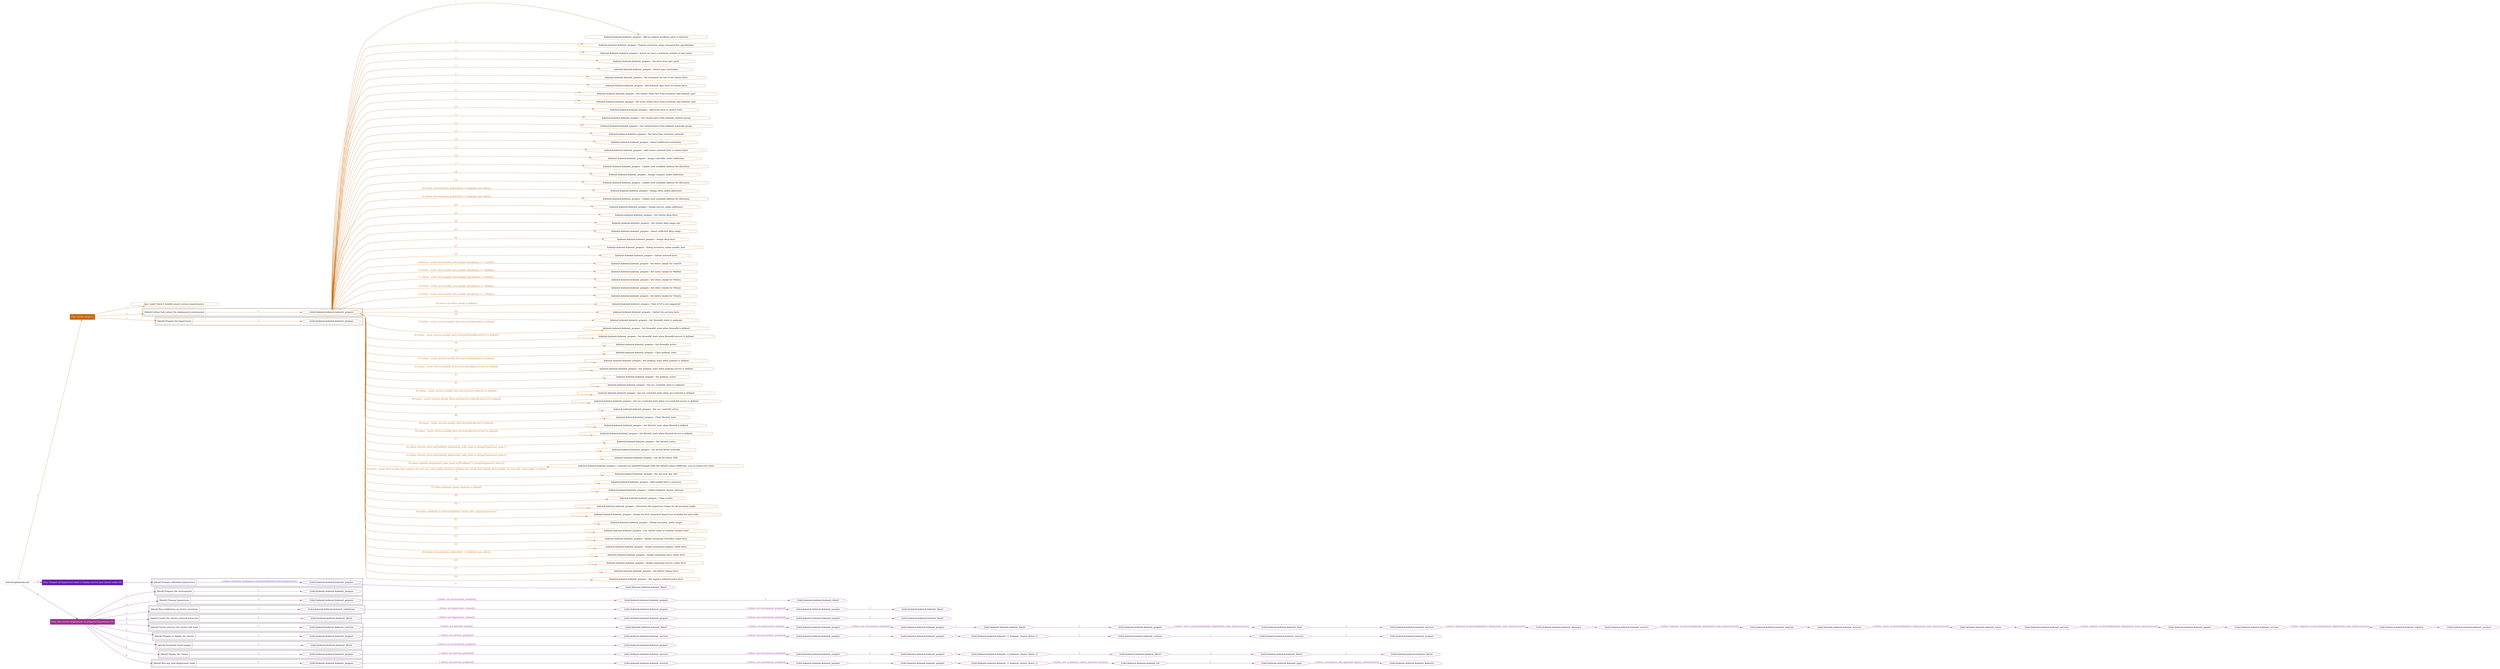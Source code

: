 digraph {
	graph [concentrate=true ordering=in rankdir=LR ratio=fill]
	edge [esep=5 sep=10]
	"kubeinit/playbook.yml" [id=root_node style=dotted]
	play_84a09c38 [label="Play: Initial setup (1)" color="#c86604" fontcolor="#ffffff" id=play_84a09c38 shape=box style=filled tooltip=localhost]
	"kubeinit/playbook.yml" -> play_84a09c38 [label="1 " color="#c86604" fontcolor="#c86604" id=edge_85164323 labeltooltip="1 " tooltip="1 "]
	subgraph "kubeinit.kubeinit.kubeinit_prepare" {
		role_dd745a86 [label="[role] kubeinit.kubeinit.kubeinit_prepare" color="#c86604" id=role_dd745a86 tooltip="kubeinit.kubeinit.kubeinit_prepare"]
		task_71458aab [label="kubeinit.kubeinit.kubeinit_prepare : Add an explicit localhost entry to hostvars" color="#c86604" id=task_71458aab shape=octagon tooltip="kubeinit.kubeinit.kubeinit_prepare : Add an explicit localhost entry to hostvars"]
		role_dd745a86 -> task_71458aab [label="1 " color="#c86604" fontcolor="#c86604" id=edge_ae052829 labeltooltip="1 " tooltip="1 "]
		task_06311aa0 [label="kubeinit.kubeinit.kubeinit_prepare : Prepare inventory using command-line specification" color="#c86604" id=task_06311aa0 shape=octagon tooltip="kubeinit.kubeinit.kubeinit_prepare : Prepare inventory using command-line specification"]
		role_dd745a86 -> task_06311aa0 [label="2 " color="#c86604" fontcolor="#c86604" id=edge_94132570 labeltooltip="2 " tooltip="2 "]
		task_5a3d9970 [label="kubeinit.kubeinit.kubeinit_prepare : Assert we have a minimum number of spec parts" color="#c86604" id=task_5a3d9970 shape=octagon tooltip="kubeinit.kubeinit.kubeinit_prepare : Assert we have a minimum number of spec parts"]
		role_dd745a86 -> task_5a3d9970 [label="3 " color="#c86604" fontcolor="#c86604" id=edge_52b6fc9a labeltooltip="3 " tooltip="3 "]
		task_e02f9c74 [label="kubeinit.kubeinit.kubeinit_prepare : Set facts from spec parts" color="#c86604" id=task_e02f9c74 shape=octagon tooltip="kubeinit.kubeinit.kubeinit_prepare : Set facts from spec parts"]
		role_dd745a86 -> task_e02f9c74 [label="4 " color="#c86604" fontcolor="#c86604" id=edge_c8ba42f7 labeltooltip="4 " tooltip="4 "]
		task_c49ecebc [label="kubeinit.kubeinit.kubeinit_prepare : Assert spec constraints" color="#c86604" id=task_c49ecebc shape=octagon tooltip="kubeinit.kubeinit.kubeinit_prepare : Assert spec constraints"]
		role_dd745a86 -> task_c49ecebc [label="5 " color="#c86604" fontcolor="#c86604" id=edge_1e43b46c labeltooltip="5 " tooltip="5 "]
		task_cc98e1e6 [label="kubeinit.kubeinit.kubeinit_prepare : Set hostname we use to set cluster facts" color="#c86604" id=task_cc98e1e6 shape=octagon tooltip="kubeinit.kubeinit.kubeinit_prepare : Set hostname we use to set cluster facts"]
		role_dd745a86 -> task_cc98e1e6 [label="6 " color="#c86604" fontcolor="#c86604" id=edge_b99f1ba2 labeltooltip="6 " tooltip="6 "]
		task_3d9ea3c4 [label="kubeinit.kubeinit.kubeinit_prepare : Add kubeinit_spec facts to cluster facts" color="#c86604" id=task_3d9ea3c4 shape=octagon tooltip="kubeinit.kubeinit.kubeinit_prepare : Add kubeinit_spec facts to cluster facts"]
		role_dd745a86 -> task_3d9ea3c4 [label="7 " color="#c86604" fontcolor="#c86604" id=edge_c49729c3 labeltooltip="7 " tooltip="7 "]
		task_e2ea8296 [label="kubeinit.kubeinit.kubeinit_prepare : Set cluster name fact from inventory and kubeinit_spec" color="#c86604" id=task_e2ea8296 shape=octagon tooltip="kubeinit.kubeinit.kubeinit_prepare : Set cluster name fact from inventory and kubeinit_spec"]
		role_dd745a86 -> task_e2ea8296 [label="8 " color="#c86604" fontcolor="#c86604" id=edge_99ae6b53 labeltooltip="8 " tooltip="8 "]
		task_348bbdeb [label="kubeinit.kubeinit.kubeinit_prepare : Set more cluster facts from inventory and kubeinit_spec" color="#c86604" id=task_348bbdeb shape=octagon tooltip="kubeinit.kubeinit.kubeinit_prepare : Set more cluster facts from inventory and kubeinit_spec"]
		role_dd745a86 -> task_348bbdeb [label="9 " color="#c86604" fontcolor="#c86604" id=edge_5cdb5e5b labeltooltip="9 " tooltip="9 "]
		task_7cc0f050 [label="kubeinit.kubeinit.kubeinit_prepare : Add more facts to cluster facts" color="#c86604" id=task_7cc0f050 shape=octagon tooltip="kubeinit.kubeinit.kubeinit_prepare : Add more facts to cluster facts"]
		role_dd745a86 -> task_7cc0f050 [label="10 " color="#c86604" fontcolor="#c86604" id=edge_537148db labeltooltip="10 " tooltip="10 "]
		task_cdae2461 [label="kubeinit.kubeinit.kubeinit_prepare : Get cluster facts from kubeinit_clusters group" color="#c86604" id=task_cdae2461 shape=octagon tooltip="kubeinit.kubeinit.kubeinit_prepare : Get cluster facts from kubeinit_clusters group"]
		role_dd745a86 -> task_cdae2461 [label="11 " color="#c86604" fontcolor="#c86604" id=edge_0d1a165b labeltooltip="11 " tooltip="11 "]
		task_e95f33c5 [label="kubeinit.kubeinit.kubeinit_prepare : Get network facts from kubeinit_networks group" color="#c86604" id=task_e95f33c5 shape=octagon tooltip="kubeinit.kubeinit.kubeinit_prepare : Get network facts from kubeinit_networks group"]
		role_dd745a86 -> task_e95f33c5 [label="12 " color="#c86604" fontcolor="#c86604" id=edge_b2cec9b7 labeltooltip="12 " tooltip="12 "]
		task_86037307 [label="kubeinit.kubeinit.kubeinit_prepare : Set facts from inventory network" color="#c86604" id=task_86037307 shape=octagon tooltip="kubeinit.kubeinit.kubeinit_prepare : Set facts from inventory network"]
		role_dd745a86 -> task_86037307 [label="13 " color="#c86604" fontcolor="#c86604" id=edge_22afc6b1 labeltooltip="13 " tooltip="13 "]
		task_78ff974c [label="kubeinit.kubeinit.kubeinit_prepare : Assert additional constraints" color="#c86604" id=task_78ff974c shape=octagon tooltip="kubeinit.kubeinit.kubeinit_prepare : Assert additional constraints"]
		role_dd745a86 -> task_78ff974c [label="14 " color="#c86604" fontcolor="#c86604" id=edge_75ab4bc0 labeltooltip="14 " tooltip="14 "]
		task_69d8351a [label="kubeinit.kubeinit.kubeinit_prepare : Add cluster network facts to cluster facts" color="#c86604" id=task_69d8351a shape=octagon tooltip="kubeinit.kubeinit.kubeinit_prepare : Add cluster network facts to cluster facts"]
		role_dd745a86 -> task_69d8351a [label="15 " color="#c86604" fontcolor="#c86604" id=edge_f7480f12 labeltooltip="15 " tooltip="15 "]
		task_efa53c0c [label="kubeinit.kubeinit.kubeinit_prepare : Assign controller_nodes addresses" color="#c86604" id=task_efa53c0c shape=octagon tooltip="kubeinit.kubeinit.kubeinit_prepare : Assign controller_nodes addresses"]
		role_dd745a86 -> task_efa53c0c [label="16 " color="#c86604" fontcolor="#c86604" id=edge_7626c8f8 labeltooltip="16 " tooltip="16 "]
		task_4ed07f62 [label="kubeinit.kubeinit.kubeinit_prepare : Update next available address for allocation" color="#c86604" id=task_4ed07f62 shape=octagon tooltip="kubeinit.kubeinit.kubeinit_prepare : Update next available address for allocation"]
		role_dd745a86 -> task_4ed07f62 [label="17 " color="#c86604" fontcolor="#c86604" id=edge_9adc8a57 labeltooltip="17 " tooltip="17 "]
		task_fe4e95b1 [label="kubeinit.kubeinit.kubeinit_prepare : Assign compute_nodes addresses" color="#c86604" id=task_fe4e95b1 shape=octagon tooltip="kubeinit.kubeinit.kubeinit_prepare : Assign compute_nodes addresses"]
		role_dd745a86 -> task_fe4e95b1 [label="18 " color="#c86604" fontcolor="#c86604" id=edge_c60d8320 labeltooltip="18 " tooltip="18 "]
		task_3642db39 [label="kubeinit.kubeinit.kubeinit_prepare : Update next available address for allocation" color="#c86604" id=task_3642db39 shape=octagon tooltip="kubeinit.kubeinit.kubeinit_prepare : Update next available address for allocation"]
		role_dd745a86 -> task_3642db39 [label="19 " color="#c86604" fontcolor="#c86604" id=edge_cbcf565a labeltooltip="19 " tooltip="19 "]
		task_0f5a62e1 [label="kubeinit.kubeinit.kubeinit_prepare : Assign extra_nodes addresses" color="#c86604" id=task_0f5a62e1 shape=octagon tooltip="kubeinit.kubeinit.kubeinit_prepare : Assign extra_nodes addresses"]
		role_dd745a86 -> task_0f5a62e1 [label="20 [when: hostvars[extra_node].distro == kubeinit_spec_distro]" color="#c86604" fontcolor="#c86604" id=edge_233993f3 labeltooltip="20 [when: hostvars[extra_node].distro == kubeinit_spec_distro]" tooltip="20 [when: hostvars[extra_node].distro == kubeinit_spec_distro]"]
		task_4dabe501 [label="kubeinit.kubeinit.kubeinit_prepare : Update next available address for allocation" color="#c86604" id=task_4dabe501 shape=octagon tooltip="kubeinit.kubeinit.kubeinit_prepare : Update next available address for allocation"]
		role_dd745a86 -> task_4dabe501 [label="21 [when: hostvars[extra_node].distro == kubeinit_spec_distro]" color="#c86604" fontcolor="#c86604" id=edge_b003ddb3 labeltooltip="21 [when: hostvars[extra_node].distro == kubeinit_spec_distro]" tooltip="21 [when: hostvars[extra_node].distro == kubeinit_spec_distro]"]
		task_e18016ec [label="kubeinit.kubeinit.kubeinit_prepare : Assign service_nodes addresses" color="#c86604" id=task_e18016ec shape=octagon tooltip="kubeinit.kubeinit.kubeinit_prepare : Assign service_nodes addresses"]
		role_dd745a86 -> task_e18016ec [label="22 " color="#c86604" fontcolor="#c86604" id=edge_a3225819 labeltooltip="22 " tooltip="22 "]
		task_4065ad91 [label="kubeinit.kubeinit.kubeinit_prepare : Set cluster dhcp facts" color="#c86604" id=task_4065ad91 shape=octagon tooltip="kubeinit.kubeinit.kubeinit_prepare : Set cluster dhcp facts"]
		role_dd745a86 -> task_4065ad91 [label="23 " color="#c86604" fontcolor="#c86604" id=edge_7a4c2b36 labeltooltip="23 " tooltip="23 "]
		task_bef442ff [label="kubeinit.kubeinit.kubeinit_prepare : Set cluster dhcp range size" color="#c86604" id=task_bef442ff shape=octagon tooltip="kubeinit.kubeinit.kubeinit_prepare : Set cluster dhcp range size"]
		role_dd745a86 -> task_bef442ff [label="24 " color="#c86604" fontcolor="#c86604" id=edge_d57e1868 labeltooltip="24 " tooltip="24 "]
		task_163b24c0 [label="kubeinit.kubeinit.kubeinit_prepare : Assert sufficient dhcp range" color="#c86604" id=task_163b24c0 shape=octagon tooltip="kubeinit.kubeinit.kubeinit_prepare : Assert sufficient dhcp range"]
		role_dd745a86 -> task_163b24c0 [label="25 " color="#c86604" fontcolor="#c86604" id=edge_f1086477 labeltooltip="25 " tooltip="25 "]
		task_868eb952 [label="kubeinit.kubeinit.kubeinit_prepare : Assign dhcp facts" color="#c86604" id=task_868eb952 shape=octagon tooltip="kubeinit.kubeinit.kubeinit_prepare : Assign dhcp facts"]
		role_dd745a86 -> task_868eb952 [label="26 " color="#c86604" fontcolor="#c86604" id=edge_67692798 labeltooltip="26 " tooltip="26 "]
		task_728cfba2 [label="kubeinit.kubeinit.kubeinit_prepare : Debug inventory_nodes ansible_host" color="#c86604" id=task_728cfba2 shape=octagon tooltip="kubeinit.kubeinit.kubeinit_prepare : Debug inventory_nodes ansible_host"]
		role_dd745a86 -> task_728cfba2 [label="27 " color="#c86604" fontcolor="#c86604" id=edge_1e2d673b labeltooltip="27 " tooltip="27 "]
		task_7968adf9 [label="kubeinit.kubeinit.kubeinit_prepare : Gather network facts" color="#c86604" id=task_7968adf9 shape=octagon tooltip="kubeinit.kubeinit.kubeinit_prepare : Gather network facts"]
		role_dd745a86 -> task_7968adf9 [label="28 " color="#c86604" fontcolor="#c86604" id=edge_14ad2f59 labeltooltip="28 " tooltip="28 "]
		task_b5e9d267 [label="kubeinit.kubeinit.kubeinit_prepare : Set distro_family for CentOS" color="#c86604" id=task_b5e9d267 shape=octagon tooltip="kubeinit.kubeinit.kubeinit_prepare : Set distro_family for CentOS"]
		role_dd745a86 -> task_b5e9d267 [label="29 [when: _result_facts.ansible_facts.ansible_distribution == 'CentOS']" color="#c86604" fontcolor="#c86604" id=edge_ed78d695 labeltooltip="29 [when: _result_facts.ansible_facts.ansible_distribution == 'CentOS']" tooltip="29 [when: _result_facts.ansible_facts.ansible_distribution == 'CentOS']"]
		task_3193e54c [label="kubeinit.kubeinit.kubeinit_prepare : Set distro_family for RedHat" color="#c86604" id=task_3193e54c shape=octagon tooltip="kubeinit.kubeinit.kubeinit_prepare : Set distro_family for RedHat"]
		role_dd745a86 -> task_3193e54c [label="30 [when: _result_facts.ansible_facts.ansible_distribution == 'RedHat']" color="#c86604" fontcolor="#c86604" id=edge_9bb9e155 labeltooltip="30 [when: _result_facts.ansible_facts.ansible_distribution == 'RedHat']" tooltip="30 [when: _result_facts.ansible_facts.ansible_distribution == 'RedHat']"]
		task_8b5b9faf [label="kubeinit.kubeinit.kubeinit_prepare : Set distro_family for Fedora" color="#c86604" id=task_8b5b9faf shape=octagon tooltip="kubeinit.kubeinit.kubeinit_prepare : Set distro_family for Fedora"]
		role_dd745a86 -> task_8b5b9faf [label="31 [when: _result_facts.ansible_facts.ansible_distribution == 'Fedora']" color="#c86604" fontcolor="#c86604" id=edge_3a92c502 labeltooltip="31 [when: _result_facts.ansible_facts.ansible_distribution == 'Fedora']" tooltip="31 [when: _result_facts.ansible_facts.ansible_distribution == 'Fedora']"]
		task_3a7eb9e4 [label="kubeinit.kubeinit.kubeinit_prepare : Set distro_family for Debian" color="#c86604" id=task_3a7eb9e4 shape=octagon tooltip="kubeinit.kubeinit.kubeinit_prepare : Set distro_family for Debian"]
		role_dd745a86 -> task_3a7eb9e4 [label="32 [when: _result_facts.ansible_facts.ansible_distribution == 'Debian']" color="#c86604" fontcolor="#c86604" id=edge_8b83c456 labeltooltip="32 [when: _result_facts.ansible_facts.ansible_distribution == 'Debian']" tooltip="32 [when: _result_facts.ansible_facts.ansible_distribution == 'Debian']"]
		task_f3e58a07 [label="kubeinit.kubeinit.kubeinit_prepare : Set distro_family for Ubuntu" color="#c86604" id=task_f3e58a07 shape=octagon tooltip="kubeinit.kubeinit.kubeinit_prepare : Set distro_family for Ubuntu"]
		role_dd745a86 -> task_f3e58a07 [label="33 [when: _result_facts.ansible_facts.ansible_distribution == 'Ubuntu']" color="#c86604" fontcolor="#c86604" id=edge_547174cd labeltooltip="33 [when: _result_facts.ansible_facts.ansible_distribution == 'Ubuntu']" tooltip="33 [when: _result_facts.ansible_facts.ansible_distribution == 'Ubuntu']"]
		task_d48dec05 [label="kubeinit.kubeinit.kubeinit_prepare : Fails if OS is not supported" color="#c86604" id=task_d48dec05 shape=octagon tooltip="kubeinit.kubeinit.kubeinit_prepare : Fails if OS is not supported"]
		role_dd745a86 -> task_d48dec05 [label="34 [when: not distro_family is defined]" color="#c86604" fontcolor="#c86604" id=edge_a73e917c labeltooltip="34 [when: not distro_family is defined]" tooltip="34 [when: not distro_family is defined]"]
		task_18943b7a [label="kubeinit.kubeinit.kubeinit_prepare : Gather the services facts" color="#c86604" id=task_18943b7a shape=octagon tooltip="kubeinit.kubeinit.kubeinit_prepare : Gather the services facts"]
		role_dd745a86 -> task_18943b7a [label="35 " color="#c86604" fontcolor="#c86604" id=edge_6882a44b labeltooltip="35 " tooltip="35 "]
		task_12243aa7 [label="kubeinit.kubeinit.kubeinit_prepare : Set firewalld_state to unknown" color="#c86604" id=task_12243aa7 shape=octagon tooltip="kubeinit.kubeinit.kubeinit_prepare : Set firewalld_state to unknown"]
		role_dd745a86 -> task_12243aa7 [label="36 " color="#c86604" fontcolor="#c86604" id=edge_a5508425 labeltooltip="36 " tooltip="36 "]
		task_4c89a9f5 [label="kubeinit.kubeinit.kubeinit_prepare : Set firewalld_state when firewalld is defined" color="#c86604" id=task_4c89a9f5 shape=octagon tooltip="kubeinit.kubeinit.kubeinit_prepare : Set firewalld_state when firewalld is defined"]
		role_dd745a86 -> task_4c89a9f5 [label="37 [when: _result_services.ansible_facts.services['firewalld'] is defined]" color="#c86604" fontcolor="#c86604" id=edge_ca973980 labeltooltip="37 [when: _result_services.ansible_facts.services['firewalld'] is defined]" tooltip="37 [when: _result_services.ansible_facts.services['firewalld'] is defined]"]
		task_f2e0a954 [label="kubeinit.kubeinit.kubeinit_prepare : Set firewalld_state when firewalld.service is defined" color="#c86604" id=task_f2e0a954 shape=octagon tooltip="kubeinit.kubeinit.kubeinit_prepare : Set firewalld_state when firewalld.service is defined"]
		role_dd745a86 -> task_f2e0a954 [label="38 [when: _result_services.ansible_facts.services['firewalld.service'] is defined]" color="#c86604" fontcolor="#c86604" id=edge_1f0cb535 labeltooltip="38 [when: _result_services.ansible_facts.services['firewalld.service'] is defined]" tooltip="38 [when: _result_services.ansible_facts.services['firewalld.service'] is defined]"]
		task_3d7ab1ea [label="kubeinit.kubeinit.kubeinit_prepare : Set firewalld_active" color="#c86604" id=task_3d7ab1ea shape=octagon tooltip="kubeinit.kubeinit.kubeinit_prepare : Set firewalld_active"]
		role_dd745a86 -> task_3d7ab1ea [label="39 " color="#c86604" fontcolor="#c86604" id=edge_bf5574ba labeltooltip="39 " tooltip="39 "]
		task_050e4a8b [label="kubeinit.kubeinit.kubeinit_prepare : Clear podman_state" color="#c86604" id=task_050e4a8b shape=octagon tooltip="kubeinit.kubeinit.kubeinit_prepare : Clear podman_state"]
		role_dd745a86 -> task_050e4a8b [label="40 " color="#c86604" fontcolor="#c86604" id=edge_4d464e8e labeltooltip="40 " tooltip="40 "]
		task_450ec68f [label="kubeinit.kubeinit.kubeinit_prepare : Set podman_state when podman is defined" color="#c86604" id=task_450ec68f shape=octagon tooltip="kubeinit.kubeinit.kubeinit_prepare : Set podman_state when podman is defined"]
		role_dd745a86 -> task_450ec68f [label="41 [when: _result_services.ansible_facts.services['podman'] is defined]" color="#c86604" fontcolor="#c86604" id=edge_81bf9fe0 labeltooltip="41 [when: _result_services.ansible_facts.services['podman'] is defined]" tooltip="41 [when: _result_services.ansible_facts.services['podman'] is defined]"]
		task_f7a90b60 [label="kubeinit.kubeinit.kubeinit_prepare : Set podman_state when podman.service is defined" color="#c86604" id=task_f7a90b60 shape=octagon tooltip="kubeinit.kubeinit.kubeinit_prepare : Set podman_state when podman.service is defined"]
		role_dd745a86 -> task_f7a90b60 [label="42 [when: _result_services.ansible_facts.services['podman.service'] is defined]" color="#c86604" fontcolor="#c86604" id=edge_9e97ec70 labeltooltip="42 [when: _result_services.ansible_facts.services['podman.service'] is defined]" tooltip="42 [when: _result_services.ansible_facts.services['podman.service'] is defined]"]
		task_d768c671 [label="kubeinit.kubeinit.kubeinit_prepare : Set podman_active" color="#c86604" id=task_d768c671 shape=octagon tooltip="kubeinit.kubeinit.kubeinit_prepare : Set podman_active"]
		role_dd745a86 -> task_d768c671 [label="43 " color="#c86604" fontcolor="#c86604" id=edge_3496f419 labeltooltip="43 " tooltip="43 "]
		task_e0d1551a [label="kubeinit.kubeinit.kubeinit_prepare : Set ovs_vswitchd_state to unknown" color="#c86604" id=task_e0d1551a shape=octagon tooltip="kubeinit.kubeinit.kubeinit_prepare : Set ovs_vswitchd_state to unknown"]
		role_dd745a86 -> task_e0d1551a [label="44 " color="#c86604" fontcolor="#c86604" id=edge_1ca1097c labeltooltip="44 " tooltip="44 "]
		task_770c509c [label="kubeinit.kubeinit.kubeinit_prepare : Set ovs_vswitchd_state when ovs-vswitchd is defined" color="#c86604" id=task_770c509c shape=octagon tooltip="kubeinit.kubeinit.kubeinit_prepare : Set ovs_vswitchd_state when ovs-vswitchd is defined"]
		role_dd745a86 -> task_770c509c [label="45 [when: _result_services.ansible_facts.services['ovs-vswitchd'] is defined]" color="#c86604" fontcolor="#c86604" id=edge_eb0e9fae labeltooltip="45 [when: _result_services.ansible_facts.services['ovs-vswitchd'] is defined]" tooltip="45 [when: _result_services.ansible_facts.services['ovs-vswitchd'] is defined]"]
		task_9f1b1803 [label="kubeinit.kubeinit.kubeinit_prepare : Set ovs_vswitchd_state when ovs-vswitchd.service is defined" color="#c86604" id=task_9f1b1803 shape=octagon tooltip="kubeinit.kubeinit.kubeinit_prepare : Set ovs_vswitchd_state when ovs-vswitchd.service is defined"]
		role_dd745a86 -> task_9f1b1803 [label="46 [when: _result_services.ansible_facts.services['ovs-vswitchd.service'] is defined]" color="#c86604" fontcolor="#c86604" id=edge_765ddeb1 labeltooltip="46 [when: _result_services.ansible_facts.services['ovs-vswitchd.service'] is defined]" tooltip="46 [when: _result_services.ansible_facts.services['ovs-vswitchd.service'] is defined]"]
		task_e8913c2a [label="kubeinit.kubeinit.kubeinit_prepare : Set ovs_vswitchd_active" color="#c86604" id=task_e8913c2a shape=octagon tooltip="kubeinit.kubeinit.kubeinit_prepare : Set ovs_vswitchd_active"]
		role_dd745a86 -> task_e8913c2a [label="47 " color="#c86604" fontcolor="#c86604" id=edge_9cd7eda3 labeltooltip="47 " tooltip="47 "]
		task_cc4ef669 [label="kubeinit.kubeinit.kubeinit_prepare : Clear libvirtd_state" color="#c86604" id=task_cc4ef669 shape=octagon tooltip="kubeinit.kubeinit.kubeinit_prepare : Clear libvirtd_state"]
		role_dd745a86 -> task_cc4ef669 [label="48 " color="#c86604" fontcolor="#c86604" id=edge_06c3df60 labeltooltip="48 " tooltip="48 "]
		task_f462f70d [label="kubeinit.kubeinit.kubeinit_prepare : Set libvirtd_state when libvirtd is defined" color="#c86604" id=task_f462f70d shape=octagon tooltip="kubeinit.kubeinit.kubeinit_prepare : Set libvirtd_state when libvirtd is defined"]
		role_dd745a86 -> task_f462f70d [label="49 [when: _result_services.ansible_facts.services['libvirtd'] is defined]" color="#c86604" fontcolor="#c86604" id=edge_6f6ca995 labeltooltip="49 [when: _result_services.ansible_facts.services['libvirtd'] is defined]" tooltip="49 [when: _result_services.ansible_facts.services['libvirtd'] is defined]"]
		task_9d1eec74 [label="kubeinit.kubeinit.kubeinit_prepare : Set libvirtd_state when libvirtd.service is defined" color="#c86604" id=task_9d1eec74 shape=octagon tooltip="kubeinit.kubeinit.kubeinit_prepare : Set libvirtd_state when libvirtd.service is defined"]
		role_dd745a86 -> task_9d1eec74 [label="50 [when: _result_services.ansible_facts.services['libvirtd.service'] is defined]" color="#c86604" fontcolor="#c86604" id=edge_fd3aeacc labeltooltip="50 [when: _result_services.ansible_facts.services['libvirtd.service'] is defined]" tooltip="50 [when: _result_services.ansible_facts.services['libvirtd.service'] is defined]"]
		task_5a6cce54 [label="kubeinit.kubeinit.kubeinit_prepare : Set libvirtd_active" color="#c86604" id=task_5a6cce54 shape=octagon tooltip="kubeinit.kubeinit.kubeinit_prepare : Set libvirtd_active"]
		role_dd745a86 -> task_5a6cce54 [label="51 " color="#c86604" fontcolor="#c86604" id=edge_c9c73c28 labeltooltip="51 " tooltip="51 "]
		task_5e0d4962 [label="kubeinit.kubeinit.kubeinit_prepare : Get all the libvirt networks" color="#c86604" id=task_5e0d4962 shape=octagon tooltip="kubeinit.kubeinit.kubeinit_prepare : Get all the libvirt networks"]
		role_dd745a86 -> task_5e0d4962 [label="52 [when: libvirtd_active and kubeinit_deployment_node_name in groups['hypervisor_hosts']]" color="#c86604" fontcolor="#c86604" id=edge_3945132e labeltooltip="52 [when: libvirtd_active and kubeinit_deployment_node_name in groups['hypervisor_hosts']]" tooltip="52 [when: libvirtd_active and kubeinit_deployment_node_name in groups['hypervisor_hosts']]"]
		task_c89f0eac [label="kubeinit.kubeinit.kubeinit_prepare : Get all the libvirt VMs" color="#c86604" id=task_c89f0eac shape=octagon tooltip="kubeinit.kubeinit.kubeinit_prepare : Get all the libvirt VMs"]
		role_dd745a86 -> task_c89f0eac [label="53 [when: libvirtd_active and kubeinit_deployment_node_name in groups['hypervisor_hosts']]" color="#c86604" fontcolor="#c86604" id=edge_bd263fdc labeltooltip="53 [when: libvirtd_active and kubeinit_deployment_node_name in groups['hypervisor_hosts']]" tooltip="53 [when: libvirtd_active and kubeinit_deployment_node_name in groups['hypervisor_hosts']]"]
		task_40fc8e56 [label="kubeinit.kubeinit.kubeinit_prepare : Generate an OpenSSH keypair with the default values (4096 bits, rsa) on hypervisor hosts" color="#c86604" id=task_40fc8e56 shape=octagon tooltip="kubeinit.kubeinit.kubeinit_prepare : Generate an OpenSSH keypair with the default values (4096 bits, rsa) on hypervisor hosts"]
		role_dd745a86 -> task_40fc8e56 [label="54 [when: kubeinit_deployment_node_name in (['localhost'] + groups['hypervisor_hosts'])]" color="#c86604" fontcolor="#c86604" id=edge_5eea4ce4 labeltooltip="54 [when: kubeinit_deployment_node_name in (['localhost'] + groups['hypervisor_hosts'])]" tooltip="54 [when: kubeinit_deployment_node_name in (['localhost'] + groups['hypervisor_hosts'])]"]
		task_b7bc4e36 [label="kubeinit.kubeinit.kubeinit_prepare : Set ssh_host_key_info" color="#c86604" id=task_b7bc4e36 shape=octagon tooltip="kubeinit.kubeinit.kubeinit_prepare : Set ssh_host_key_info"]
		role_dd745a86 -> task_b7bc4e36 [label="55 [when: _result_facts.ansible_facts.ansible_ssh_host_key_ecdsa_public_keytype is defined and _result_facts.ansible_facts.ansible_ssh_host_key_ecdsa_public is defined
]" color="#c86604" fontcolor="#c86604" id=edge_28310d39 labeltooltip="55 [when: _result_facts.ansible_facts.ansible_ssh_host_key_ecdsa_public_keytype is defined and _result_facts.ansible_facts.ansible_ssh_host_key_ecdsa_public is defined
]" tooltip="55 [when: _result_facts.ansible_facts.ansible_ssh_host_key_ecdsa_public_keytype is defined and _result_facts.ansible_facts.ansible_ssh_host_key_ecdsa_public is defined
]"]
		task_ef1dc8ba [label="kubeinit.kubeinit.kubeinit_prepare : Add ansible facts to hostvars" color="#c86604" id=task_ef1dc8ba shape=octagon tooltip="kubeinit.kubeinit.kubeinit_prepare : Add ansible facts to hostvars"]
		role_dd745a86 -> task_ef1dc8ba [label="56 " color="#c86604" fontcolor="#c86604" id=edge_c7ce9f4a labeltooltip="56 " tooltip="56 "]
		task_d7ca983a [label="kubeinit.kubeinit.kubeinit_prepare : Update kubeinit_cluster_hostvars" color="#c86604" id=task_d7ca983a shape=octagon tooltip="kubeinit.kubeinit.kubeinit_prepare : Update kubeinit_cluster_hostvars"]
		role_dd745a86 -> task_d7ca983a [label="57 [when: kubeinit_cluster_hostvars is defined]" color="#c86604" fontcolor="#c86604" id=edge_986b192f labeltooltip="57 [when: kubeinit_cluster_hostvars is defined]" tooltip="57 [when: kubeinit_cluster_hostvars is defined]"]
		task_1fbafdf5 [label="kubeinit.kubeinit.kubeinit_prepare : Clear results" color="#c86604" id=task_1fbafdf5 shape=octagon tooltip="kubeinit.kubeinit.kubeinit_prepare : Clear results"]
		role_dd745a86 -> task_1fbafdf5 [label="58 " color="#c86604" fontcolor="#c86604" id=edge_cd993a86 labeltooltip="58 " tooltip="58 "]
		task_7cf6be79 [label="kubeinit.kubeinit.kubeinit_prepare : Determine the hypervisor target for all inventory nodes" color="#c86604" id=task_7cf6be79 shape=octagon tooltip="kubeinit.kubeinit.kubeinit_prepare : Determine the hypervisor target for all inventory nodes"]
		role_dd745a86 -> task_7cf6be79 [label="59 " color="#c86604" fontcolor="#c86604" id=edge_1977c96c labeltooltip="59 " tooltip="59 "]
		task_8685152c [label="kubeinit.kubeinit.kubeinit_prepare : Assign the first requested hypervisor available for each node" color="#c86604" id=task_8685152c shape=octagon tooltip="kubeinit.kubeinit.kubeinit_prepare : Assign the first requested hypervisor available for each node"]
		role_dd745a86 -> task_8685152c [label="60 [when: candidate in hostvars[kubeinit_cluster_facts_name].hypervisors]" color="#c86604" fontcolor="#c86604" id=edge_019bac2c labeltooltip="60 [when: candidate in hostvars[kubeinit_cluster_facts_name].hypervisors]" tooltip="60 [when: candidate in hostvars[kubeinit_cluster_facts_name].hypervisors]"]
		task_a23f3754 [label="kubeinit.kubeinit.kubeinit_prepare : Debug inventory_nodes target" color="#c86604" id=task_a23f3754 shape=octagon tooltip="kubeinit.kubeinit.kubeinit_prepare : Debug inventory_nodes target"]
		role_dd745a86 -> task_a23f3754 [label="61 " color="#c86604" fontcolor="#c86604" id=edge_3be0a48f labeltooltip="61 " tooltip="61 "]
		task_7008291a [label="kubeinit.kubeinit.kubeinit_prepare : Use cluster name as random number seed" color="#c86604" id=task_7008291a shape=octagon tooltip="kubeinit.kubeinit.kubeinit_prepare : Use cluster name as random number seed"]
		role_dd745a86 -> task_7008291a [label="62 " color="#c86604" fontcolor="#c86604" id=edge_a27fbcbb labeltooltip="62 " tooltip="62 "]
		task_8f34ecd1 [label="kubeinit.kubeinit.kubeinit_prepare : Assign remaining controller_nodes facts" color="#c86604" id=task_8f34ecd1 shape=octagon tooltip="kubeinit.kubeinit.kubeinit_prepare : Assign remaining controller_nodes facts"]
		role_dd745a86 -> task_8f34ecd1 [label="63 " color="#c86604" fontcolor="#c86604" id=edge_a67de549 labeltooltip="63 " tooltip="63 "]
		task_8022471f [label="kubeinit.kubeinit.kubeinit_prepare : Assign remaining compute_nodes facts" color="#c86604" id=task_8022471f shape=octagon tooltip="kubeinit.kubeinit.kubeinit_prepare : Assign remaining compute_nodes facts"]
		role_dd745a86 -> task_8022471f [label="64 " color="#c86604" fontcolor="#c86604" id=edge_d867f59e labeltooltip="64 " tooltip="64 "]
		task_c042762c [label="kubeinit.kubeinit.kubeinit_prepare : Assign remaining extra_nodes facts" color="#c86604" id=task_c042762c shape=octagon tooltip="kubeinit.kubeinit.kubeinit_prepare : Assign remaining extra_nodes facts"]
		role_dd745a86 -> task_c042762c [label="65 [when: hostvars[extra_node].distro == kubeinit_spec_distro]" color="#c86604" fontcolor="#c86604" id=edge_766be65b labeltooltip="65 [when: hostvars[extra_node].distro == kubeinit_spec_distro]" tooltip="65 [when: hostvars[extra_node].distro == kubeinit_spec_distro]"]
		task_cd5c6fee [label="kubeinit.kubeinit.kubeinit_prepare : Assign remaining service_nodes facts" color="#c86604" id=task_cd5c6fee shape=octagon tooltip="kubeinit.kubeinit.kubeinit_prepare : Assign remaining service_nodes facts"]
		role_dd745a86 -> task_cd5c6fee [label="66 " color="#c86604" fontcolor="#c86604" id=edge_5a280975 labeltooltip="66 " tooltip="66 "]
		task_798d4b54 [label="kubeinit.kubeinit.kubeinit_prepare : Set libvirt release facts" color="#c86604" id=task_798d4b54 shape=octagon tooltip="kubeinit.kubeinit.kubeinit_prepare : Set libvirt release facts"]
		role_dd745a86 -> task_798d4b54 [label="67 " color="#c86604" fontcolor="#c86604" id=edge_ef9f2328 labeltooltip="67 " tooltip="67 "]
		task_da9e1094 [label="kubeinit.kubeinit.kubeinit_prepare : Set registry authentication facts" color="#c86604" id=task_da9e1094 shape=octagon tooltip="kubeinit.kubeinit.kubeinit_prepare : Set registry authentication facts"]
		role_dd745a86 -> task_da9e1094 [label="68 " color="#c86604" fontcolor="#c86604" id=edge_5b42d346 labeltooltip="68 " tooltip="68 "]
	}
	subgraph "kubeinit.kubeinit.kubeinit_prepare" {
		role_081e9197 [label="[role] kubeinit.kubeinit.kubeinit_prepare" color="#c86604" id=role_081e9197 tooltip="kubeinit.kubeinit.kubeinit_prepare"]
	}
	subgraph "Play: Initial setup (1)" {
		pre_task_7581b689 [label="[pre_task] Check if Ansible meets version requirements." color="#c86604" id=pre_task_7581b689 shape=octagon tooltip="Check if Ansible meets version requirements."]
		play_84a09c38 -> pre_task_7581b689 [label="1 " color="#c86604" fontcolor="#c86604" id=edge_e3f2e330 labeltooltip="1 " tooltip="1 "]
		play_84a09c38 -> block_a22453b1 [label=2 color="#c86604" fontcolor="#c86604" id=edge_cd469f49 labeltooltip=2 tooltip=2]
		subgraph cluster_block_a22453b1 {
			block_a22453b1 [label="[block] Gather facts about the deployment environment" color="#c86604" id=block_a22453b1 labeltooltip="Gather facts about the deployment environment" shape=box tooltip="Gather facts about the deployment environment"]
			block_a22453b1 -> role_dd745a86 [label="1 " color="#c86604" fontcolor="#c86604" id=edge_26c3d667 labeltooltip="1 " tooltip="1 "]
		}
		play_84a09c38 -> block_6abb6647 [label=3 color="#c86604" fontcolor="#c86604" id=edge_b30bae75 labeltooltip=3 tooltip=3]
		subgraph cluster_block_6abb6647 {
			block_6abb6647 [label="[block] Prepare the hypervisors" color="#c86604" id=block_6abb6647 labeltooltip="Prepare the hypervisors" shape=box tooltip="Prepare the hypervisors"]
			block_6abb6647 -> role_081e9197 [label="1 " color="#c86604" fontcolor="#c86604" id=edge_210db63c labeltooltip="1 " tooltip="1 "]
		}
	}
	play_8812eec3 [label="Play: Prepare all hypervisor hosts to deploy service and cluster nodes (0)" color="#681bb1" fontcolor="#ffffff" id=play_8812eec3 shape=box style=filled tooltip="Play: Prepare all hypervisor hosts to deploy service and cluster nodes (0)"]
	"kubeinit/playbook.yml" -> play_8812eec3 [label="2 " color="#681bb1" fontcolor="#681bb1" id=edge_200d741d labeltooltip="2 " tooltip="2 "]
	subgraph "kubeinit.kubeinit.kubeinit_libvirt" {
		role_4a8bc0e8 [label="[role] kubeinit.kubeinit.kubeinit_libvirt" color="#681bb1" id=role_4a8bc0e8 tooltip="kubeinit.kubeinit.kubeinit_libvirt"]
	}
	subgraph "kubeinit.kubeinit.kubeinit_prepare" {
		role_5eacc1d5 [label="[role] kubeinit.kubeinit.kubeinit_prepare" color="#681bb1" id=role_5eacc1d5 tooltip="kubeinit.kubeinit.kubeinit_prepare"]
		role_5eacc1d5 -> role_4a8bc0e8 [label="1 " color="#681bb1" fontcolor="#681bb1" id=edge_21e04e2a labeltooltip="1 " tooltip="1 "]
	}
	subgraph "Play: Prepare all hypervisor hosts to deploy service and cluster nodes (0)" {
		play_8812eec3 -> block_7af09789 [label=1 color="#681bb1" fontcolor="#681bb1" id=edge_2d36d18a labeltooltip=1 tooltip=1]
		subgraph cluster_block_7af09789 {
			block_7af09789 [label="[block] Prepare individual hypervisors" color="#681bb1" id=block_7af09789 labeltooltip="Prepare individual hypervisors" shape=box tooltip="Prepare individual hypervisors"]
			block_7af09789 -> role_5eacc1d5 [label="1 [when: inventory_hostname in hostvars['kubeinit-facts'].hypervisors]" color="#681bb1" fontcolor="#681bb1" id=edge_9b00df0c labeltooltip="1 [when: inventory_hostname in hostvars['kubeinit-facts'].hypervisors]" tooltip="1 [when: inventory_hostname in hostvars['kubeinit-facts'].hypervisors]"]
		}
	}
	play_7382cad6 [label="Play: Run cluster deployment on prepared hypervisors (1)" color="#9a3294" fontcolor="#ffffff" id=play_7382cad6 shape=box style=filled tooltip=localhost]
	"kubeinit/playbook.yml" -> play_7382cad6 [label="3 " color="#9a3294" fontcolor="#9a3294" id=edge_4c84b260 labeltooltip="3 " tooltip="3 "]
	subgraph "kubeinit.kubeinit.kubeinit_prepare" {
		role_d50f0f49 [label="[role] kubeinit.kubeinit.kubeinit_prepare" color="#9a3294" id=role_d50f0f49 tooltip="kubeinit.kubeinit.kubeinit_prepare"]
	}
	subgraph "kubeinit.kubeinit.kubeinit_libvirt" {
		role_3d2622aa [label="[role] kubeinit.kubeinit.kubeinit_libvirt" color="#9a3294" id=role_3d2622aa tooltip="kubeinit.kubeinit.kubeinit_libvirt"]
	}
	subgraph "kubeinit.kubeinit.kubeinit_prepare" {
		role_661e0f84 [label="[role] kubeinit.kubeinit.kubeinit_prepare" color="#9a3294" id=role_661e0f84 tooltip="kubeinit.kubeinit.kubeinit_prepare"]
		role_661e0f84 -> role_3d2622aa [label="1 " color="#9a3294" fontcolor="#9a3294" id=edge_3cad940a labeltooltip="1 " tooltip="1 "]
	}
	subgraph "kubeinit.kubeinit.kubeinit_prepare" {
		role_d42c00c8 [label="[role] kubeinit.kubeinit.kubeinit_prepare" color="#9a3294" id=role_d42c00c8 tooltip="kubeinit.kubeinit.kubeinit_prepare"]
		role_d42c00c8 -> role_661e0f84 [label="1 [when: not environment_prepared]" color="#9a3294" fontcolor="#9a3294" id=edge_8a04c695 labeltooltip="1 [when: not environment_prepared]" tooltip="1 [when: not environment_prepared]"]
	}
	subgraph "kubeinit.kubeinit.kubeinit_libvirt" {
		role_7ae6f45f [label="[role] kubeinit.kubeinit.kubeinit_libvirt" color="#9a3294" id=role_7ae6f45f tooltip="kubeinit.kubeinit.kubeinit_libvirt"]
	}
	subgraph "kubeinit.kubeinit.kubeinit_prepare" {
		role_8f88f735 [label="[role] kubeinit.kubeinit.kubeinit_prepare" color="#9a3294" id=role_8f88f735 tooltip="kubeinit.kubeinit.kubeinit_prepare"]
		role_8f88f735 -> role_7ae6f45f [label="1 " color="#9a3294" fontcolor="#9a3294" id=edge_45c4aec5 labeltooltip="1 " tooltip="1 "]
	}
	subgraph "kubeinit.kubeinit.kubeinit_prepare" {
		role_98c48932 [label="[role] kubeinit.kubeinit.kubeinit_prepare" color="#9a3294" id=role_98c48932 tooltip="kubeinit.kubeinit.kubeinit_prepare"]
		role_98c48932 -> role_8f88f735 [label="1 [when: not environment_prepared]" color="#9a3294" fontcolor="#9a3294" id=edge_b0683f3d labeltooltip="1 [when: not environment_prepared]" tooltip="1 [when: not environment_prepared]"]
	}
	subgraph "kubeinit.kubeinit.kubeinit_validations" {
		role_08a611b6 [label="[role] kubeinit.kubeinit.kubeinit_validations" color="#9a3294" id=role_08a611b6 tooltip="kubeinit.kubeinit.kubeinit_validations"]
		role_08a611b6 -> role_98c48932 [label="1 [when: not hypervisors_cleaned]" color="#9a3294" fontcolor="#9a3294" id=edge_af1390ad labeltooltip="1 [when: not hypervisors_cleaned]" tooltip="1 [when: not hypervisors_cleaned]"]
	}
	subgraph "kubeinit.kubeinit.kubeinit_libvirt" {
		role_38e54c44 [label="[role] kubeinit.kubeinit.kubeinit_libvirt" color="#9a3294" id=role_38e54c44 tooltip="kubeinit.kubeinit.kubeinit_libvirt"]
	}
	subgraph "kubeinit.kubeinit.kubeinit_prepare" {
		role_89b75d3a [label="[role] kubeinit.kubeinit.kubeinit_prepare" color="#9a3294" id=role_89b75d3a tooltip="kubeinit.kubeinit.kubeinit_prepare"]
		role_89b75d3a -> role_38e54c44 [label="1 " color="#9a3294" fontcolor="#9a3294" id=edge_b76295d4 labeltooltip="1 " tooltip="1 "]
	}
	subgraph "kubeinit.kubeinit.kubeinit_prepare" {
		role_db88fce5 [label="[role] kubeinit.kubeinit.kubeinit_prepare" color="#9a3294" id=role_db88fce5 tooltip="kubeinit.kubeinit.kubeinit_prepare"]
		role_db88fce5 -> role_89b75d3a [label="1 [when: not environment_prepared]" color="#9a3294" fontcolor="#9a3294" id=edge_d04eed4b labeltooltip="1 [when: not environment_prepared]" tooltip="1 [when: not environment_prepared]"]
	}
	subgraph "kubeinit.kubeinit.kubeinit_libvirt" {
		role_ae09f827 [label="[role] kubeinit.kubeinit.kubeinit_libvirt" color="#9a3294" id=role_ae09f827 tooltip="kubeinit.kubeinit.kubeinit_libvirt"]
		role_ae09f827 -> role_db88fce5 [label="1 [when: not hypervisors_cleaned]" color="#9a3294" fontcolor="#9a3294" id=edge_bb3a5615 labeltooltip="1 [when: not hypervisors_cleaned]" tooltip="1 [when: not hypervisors_cleaned]"]
	}
	subgraph "kubeinit.kubeinit.kubeinit_services" {
		role_7d31249f [label="[role] kubeinit.kubeinit.kubeinit_services" color="#9a3294" id=role_7d31249f tooltip="kubeinit.kubeinit.kubeinit_services"]
	}
	subgraph "kubeinit.kubeinit.kubeinit_registry" {
		role_3a840711 [label="[role] kubeinit.kubeinit.kubeinit_registry" color="#9a3294" id=role_3a840711 tooltip="kubeinit.kubeinit.kubeinit_registry"]
		role_3a840711 -> role_7d31249f [label="1 " color="#9a3294" fontcolor="#9a3294" id=edge_e8853f2f labeltooltip="1 " tooltip="1 "]
	}
	subgraph "kubeinit.kubeinit.kubeinit_services" {
		role_d71d2c42 [label="[role] kubeinit.kubeinit.kubeinit_services" color="#9a3294" id=role_d71d2c42 tooltip="kubeinit.kubeinit.kubeinit_services"]
		role_d71d2c42 -> role_3a840711 [label="1 [when: 'registry' in hostvars[kubeinit_deployment_node_name].services]" color="#9a3294" fontcolor="#9a3294" id=edge_8c885e7a labeltooltip="1 [when: 'registry' in hostvars[kubeinit_deployment_node_name].services]" tooltip="1 [when: 'registry' in hostvars[kubeinit_deployment_node_name].services]"]
	}
	subgraph "kubeinit.kubeinit.kubeinit_apache" {
		role_7450af4c [label="[role] kubeinit.kubeinit.kubeinit_apache" color="#9a3294" id=role_7450af4c tooltip="kubeinit.kubeinit.kubeinit_apache"]
		role_7450af4c -> role_d71d2c42 [label="1 " color="#9a3294" fontcolor="#9a3294" id=edge_9b8f356c labeltooltip="1 " tooltip="1 "]
	}
	subgraph "kubeinit.kubeinit.kubeinit_services" {
		role_106b7f6d [label="[role] kubeinit.kubeinit.kubeinit_services" color="#9a3294" id=role_106b7f6d tooltip="kubeinit.kubeinit.kubeinit_services"]
		role_106b7f6d -> role_7450af4c [label="1 [when: 'apache' in hostvars[kubeinit_deployment_node_name].services]" color="#9a3294" fontcolor="#9a3294" id=edge_b757c626 labeltooltip="1 [when: 'apache' in hostvars[kubeinit_deployment_node_name].services]" tooltip="1 [when: 'apache' in hostvars[kubeinit_deployment_node_name].services]"]
	}
	subgraph "kubeinit.kubeinit.kubeinit_nexus" {
		role_a8ce3a2c [label="[role] kubeinit.kubeinit.kubeinit_nexus" color="#9a3294" id=role_a8ce3a2c tooltip="kubeinit.kubeinit.kubeinit_nexus"]
		role_a8ce3a2c -> role_106b7f6d [label="1 " color="#9a3294" fontcolor="#9a3294" id=edge_c65c1265 labeltooltip="1 " tooltip="1 "]
	}
	subgraph "kubeinit.kubeinit.kubeinit_services" {
		role_e4559efc [label="[role] kubeinit.kubeinit.kubeinit_services" color="#9a3294" id=role_e4559efc tooltip="kubeinit.kubeinit.kubeinit_services"]
		role_e4559efc -> role_a8ce3a2c [label="1 [when: 'nexus' in hostvars[kubeinit_deployment_node_name].services]" color="#9a3294" fontcolor="#9a3294" id=edge_8aebff55 labeltooltip="1 [when: 'nexus' in hostvars[kubeinit_deployment_node_name].services]" tooltip="1 [when: 'nexus' in hostvars[kubeinit_deployment_node_name].services]"]
	}
	subgraph "kubeinit.kubeinit.kubeinit_haproxy" {
		role_43cb9e18 [label="[role] kubeinit.kubeinit.kubeinit_haproxy" color="#9a3294" id=role_43cb9e18 tooltip="kubeinit.kubeinit.kubeinit_haproxy"]
		role_43cb9e18 -> role_e4559efc [label="1 " color="#9a3294" fontcolor="#9a3294" id=edge_358477c1 labeltooltip="1 " tooltip="1 "]
	}
	subgraph "kubeinit.kubeinit.kubeinit_services" {
		role_9d1a5a83 [label="[role] kubeinit.kubeinit.kubeinit_services" color="#9a3294" id=role_9d1a5a83 tooltip="kubeinit.kubeinit.kubeinit_services"]
		role_9d1a5a83 -> role_43cb9e18 [label="1 [when: 'haproxy' in hostvars[kubeinit_deployment_node_name].services]" color="#9a3294" fontcolor="#9a3294" id=edge_a3f98e65 labeltooltip="1 [when: 'haproxy' in hostvars[kubeinit_deployment_node_name].services]" tooltip="1 [when: 'haproxy' in hostvars[kubeinit_deployment_node_name].services]"]
	}
	subgraph "kubeinit.kubeinit.kubeinit_dnsmasq" {
		role_7b06979f [label="[role] kubeinit.kubeinit.kubeinit_dnsmasq" color="#9a3294" id=role_7b06979f tooltip="kubeinit.kubeinit.kubeinit_dnsmasq"]
		role_7b06979f -> role_9d1a5a83 [label="1 " color="#9a3294" fontcolor="#9a3294" id=edge_a88bc09a labeltooltip="1 " tooltip="1 "]
	}
	subgraph "kubeinit.kubeinit.kubeinit_services" {
		role_992f1111 [label="[role] kubeinit.kubeinit.kubeinit_services" color="#9a3294" id=role_992f1111 tooltip="kubeinit.kubeinit.kubeinit_services"]
		role_992f1111 -> role_7b06979f [label="1 [when: 'dnsmasq' in hostvars[kubeinit_deployment_node_name].services]" color="#9a3294" fontcolor="#9a3294" id=edge_dab8ebed labeltooltip="1 [when: 'dnsmasq' in hostvars[kubeinit_deployment_node_name].services]" tooltip="1 [when: 'dnsmasq' in hostvars[kubeinit_deployment_node_name].services]"]
	}
	subgraph "kubeinit.kubeinit.kubeinit_bind" {
		role_2f3c03a0 [label="[role] kubeinit.kubeinit.kubeinit_bind" color="#9a3294" id=role_2f3c03a0 tooltip="kubeinit.kubeinit.kubeinit_bind"]
		role_2f3c03a0 -> role_992f1111 [label="1 " color="#9a3294" fontcolor="#9a3294" id=edge_b89c1d72 labeltooltip="1 " tooltip="1 "]
	}
	subgraph "kubeinit.kubeinit.kubeinit_prepare" {
		role_c0fd6d00 [label="[role] kubeinit.kubeinit.kubeinit_prepare" color="#9a3294" id=role_c0fd6d00 tooltip="kubeinit.kubeinit.kubeinit_prepare"]
		role_c0fd6d00 -> role_2f3c03a0 [label="1 [when: 'bind' in hostvars[kubeinit_deployment_node_name].services]" color="#9a3294" fontcolor="#9a3294" id=edge_852ec55b labeltooltip="1 [when: 'bind' in hostvars[kubeinit_deployment_node_name].services]" tooltip="1 [when: 'bind' in hostvars[kubeinit_deployment_node_name].services]"]
	}
	subgraph "kubeinit.kubeinit.kubeinit_libvirt" {
		role_dfb6951a [label="[role] kubeinit.kubeinit.kubeinit_libvirt" color="#9a3294" id=role_dfb6951a tooltip="kubeinit.kubeinit.kubeinit_libvirt"]
		role_dfb6951a -> role_c0fd6d00 [label="1 " color="#9a3294" fontcolor="#9a3294" id=edge_583b94d5 labeltooltip="1 " tooltip="1 "]
	}
	subgraph "kubeinit.kubeinit.kubeinit_prepare" {
		role_fdf986b4 [label="[role] kubeinit.kubeinit.kubeinit_prepare" color="#9a3294" id=role_fdf986b4 tooltip="kubeinit.kubeinit.kubeinit_prepare"]
		role_fdf986b4 -> role_dfb6951a [label="1 " color="#9a3294" fontcolor="#9a3294" id=edge_daac4917 labeltooltip="1 " tooltip="1 "]
	}
	subgraph "kubeinit.kubeinit.kubeinit_prepare" {
		role_5fb8d833 [label="[role] kubeinit.kubeinit.kubeinit_prepare" color="#9a3294" id=role_5fb8d833 tooltip="kubeinit.kubeinit.kubeinit_prepare"]
		role_5fb8d833 -> role_fdf986b4 [label="1 [when: not environment_prepared]" color="#9a3294" fontcolor="#9a3294" id=edge_b22f1a64 labeltooltip="1 [when: not environment_prepared]" tooltip="1 [when: not environment_prepared]"]
	}
	subgraph "kubeinit.kubeinit.kubeinit_libvirt" {
		role_e2c46961 [label="[role] kubeinit.kubeinit.kubeinit_libvirt" color="#9a3294" id=role_e2c46961 tooltip="kubeinit.kubeinit.kubeinit_libvirt"]
		role_e2c46961 -> role_5fb8d833 [label="1 [when: not hypervisors_cleaned]" color="#9a3294" fontcolor="#9a3294" id=edge_8cc4cdab labeltooltip="1 [when: not hypervisors_cleaned]" tooltip="1 [when: not hypervisors_cleaned]"]
	}
	subgraph "kubeinit.kubeinit.kubeinit_services" {
		role_2eb3a3a5 [label="[role] kubeinit.kubeinit.kubeinit_services" color="#9a3294" id=role_2eb3a3a5 tooltip="kubeinit.kubeinit.kubeinit_services"]
		role_2eb3a3a5 -> role_e2c46961 [label="1 [when: not network_created]" color="#9a3294" fontcolor="#9a3294" id=edge_b35039c6 labeltooltip="1 [when: not network_created]" tooltip="1 [when: not network_created]"]
	}
	subgraph "kubeinit.kubeinit.kubeinit_prepare" {
		role_b7aeffb5 [label="[role] kubeinit.kubeinit.kubeinit_prepare" color="#9a3294" id=role_b7aeffb5 tooltip="kubeinit.kubeinit.kubeinit_prepare"]
	}
	subgraph "kubeinit.kubeinit.kubeinit_services" {
		role_647d2d4b [label="[role] kubeinit.kubeinit.kubeinit_services" color="#9a3294" id=role_647d2d4b tooltip="kubeinit.kubeinit.kubeinit_services"]
		role_647d2d4b -> role_b7aeffb5 [label="1 " color="#9a3294" fontcolor="#9a3294" id=edge_3df39004 labeltooltip="1 " tooltip="1 "]
	}
	subgraph "kubeinit.kubeinit.kubeinit_services" {
		role_96ce8b52 [label="[role] kubeinit.kubeinit.kubeinit_services" color="#9a3294" id=role_96ce8b52 tooltip="kubeinit.kubeinit.kubeinit_services"]
		role_96ce8b52 -> role_647d2d4b [label="1 " color="#9a3294" fontcolor="#9a3294" id=edge_e341784c labeltooltip="1 " tooltip="1 "]
	}
	subgraph "kubeinit.kubeinit.kubeinit_{{ kubeinit_cluster_distro }}" {
		role_3482bd34 [label="[role] kubeinit.kubeinit.kubeinit_{{ kubeinit_cluster_distro }}" color="#9a3294" id=role_3482bd34 tooltip="kubeinit.kubeinit.kubeinit_{{ kubeinit_cluster_distro }}"]
		role_3482bd34 -> role_96ce8b52 [label="1 " color="#9a3294" fontcolor="#9a3294" id=edge_3c7c893f labeltooltip="1 " tooltip="1 "]
	}
	subgraph "kubeinit.kubeinit.kubeinit_prepare" {
		role_23636738 [label="[role] kubeinit.kubeinit.kubeinit_prepare" color="#9a3294" id=role_23636738 tooltip="kubeinit.kubeinit.kubeinit_prepare"]
		role_23636738 -> role_3482bd34 [label="1 " color="#9a3294" fontcolor="#9a3294" id=edge_b9b3c4f9 labeltooltip="1 " tooltip="1 "]
	}
	subgraph "kubeinit.kubeinit.kubeinit_prepare" {
		role_33e21f6f [label="[role] kubeinit.kubeinit.kubeinit_prepare" color="#9a3294" id=role_33e21f6f tooltip="kubeinit.kubeinit.kubeinit_prepare"]
		role_33e21f6f -> role_23636738 [label="1 " color="#9a3294" fontcolor="#9a3294" id=edge_06f4db0e labeltooltip="1 " tooltip="1 "]
	}
	subgraph "kubeinit.kubeinit.kubeinit_services" {
		role_97237b92 [label="[role] kubeinit.kubeinit.kubeinit_services" color="#9a3294" id=role_97237b92 tooltip="kubeinit.kubeinit.kubeinit_services"]
		role_97237b92 -> role_33e21f6f [label="1 [when: not environment_prepared]" color="#9a3294" fontcolor="#9a3294" id=edge_8c33b303 labeltooltip="1 [when: not environment_prepared]" tooltip="1 [when: not environment_prepared]"]
	}
	subgraph "kubeinit.kubeinit.kubeinit_prepare" {
		role_9d96f4aa [label="[role] kubeinit.kubeinit.kubeinit_prepare" color="#9a3294" id=role_9d96f4aa tooltip="kubeinit.kubeinit.kubeinit_prepare"]
		role_9d96f4aa -> role_97237b92 [label="1 [when: not services_prepared]" color="#9a3294" fontcolor="#9a3294" id=edge_780e5e5d labeltooltip="1 [when: not services_prepared]" tooltip="1 [when: not services_prepared]"]
	}
	subgraph "kubeinit.kubeinit.kubeinit_prepare" {
		role_3b192625 [label="[role] kubeinit.kubeinit.kubeinit_prepare" color="#9a3294" id=role_3b192625 tooltip="kubeinit.kubeinit.kubeinit_prepare"]
	}
	subgraph "kubeinit.kubeinit.kubeinit_libvirt" {
		role_bd0a435a [label="[role] kubeinit.kubeinit.kubeinit_libvirt" color="#9a3294" id=role_bd0a435a tooltip="kubeinit.kubeinit.kubeinit_libvirt"]
		role_bd0a435a -> role_3b192625 [label="1 [when: not environment_prepared]" color="#9a3294" fontcolor="#9a3294" id=edge_71b7c6f0 labeltooltip="1 [when: not environment_prepared]" tooltip="1 [when: not environment_prepared]"]
	}
	subgraph "kubeinit.kubeinit.kubeinit_libvirt" {
		role_24e2aefd [label="[role] kubeinit.kubeinit.kubeinit_libvirt" color="#9a3294" id=role_24e2aefd tooltip="kubeinit.kubeinit.kubeinit_libvirt"]
	}
	subgraph "kubeinit.kubeinit.kubeinit_libvirt" {
		role_607cf07c [label="[role] kubeinit.kubeinit.kubeinit_libvirt" color="#9a3294" id=role_607cf07c tooltip="kubeinit.kubeinit.kubeinit_libvirt"]
		role_607cf07c -> role_24e2aefd [label="1 " color="#9a3294" fontcolor="#9a3294" id=edge_9c0d54f6 labeltooltip="1 " tooltip="1 "]
	}
	subgraph "kubeinit.kubeinit.kubeinit_libvirt" {
		role_d0865d9a [label="[role] kubeinit.kubeinit.kubeinit_libvirt" color="#9a3294" id=role_d0865d9a tooltip="kubeinit.kubeinit.kubeinit_libvirt"]
		role_d0865d9a -> role_607cf07c [label="1 " color="#9a3294" fontcolor="#9a3294" id=edge_8107b2aa labeltooltip="1 " tooltip="1 "]
	}
	subgraph "kubeinit.kubeinit.kubeinit_{{ kubeinit_cluster_distro }}" {
		role_8ca1b027 [label="[role] kubeinit.kubeinit.kubeinit_{{ kubeinit_cluster_distro }}" color="#9a3294" id=role_8ca1b027 tooltip="kubeinit.kubeinit.kubeinit_{{ kubeinit_cluster_distro }}"]
		role_8ca1b027 -> role_d0865d9a [label="1 " color="#9a3294" fontcolor="#9a3294" id=edge_9f3bc557 labeltooltip="1 " tooltip="1 "]
	}
	subgraph "kubeinit.kubeinit.kubeinit_prepare" {
		role_7007fb53 [label="[role] kubeinit.kubeinit.kubeinit_prepare" color="#9a3294" id=role_7007fb53 tooltip="kubeinit.kubeinit.kubeinit_prepare"]
		role_7007fb53 -> role_8ca1b027 [label="1 " color="#9a3294" fontcolor="#9a3294" id=edge_f49a11c5 labeltooltip="1 " tooltip="1 "]
	}
	subgraph "kubeinit.kubeinit.kubeinit_prepare" {
		role_91fe9d6b [label="[role] kubeinit.kubeinit.kubeinit_prepare" color="#9a3294" id=role_91fe9d6b tooltip="kubeinit.kubeinit.kubeinit_prepare"]
		role_91fe9d6b -> role_7007fb53 [label="1 " color="#9a3294" fontcolor="#9a3294" id=edge_6f904f9a labeltooltip="1 " tooltip="1 "]
	}
	subgraph "kubeinit.kubeinit.kubeinit_services" {
		role_2d226628 [label="[role] kubeinit.kubeinit.kubeinit_services" color="#9a3294" id=role_2d226628 tooltip="kubeinit.kubeinit.kubeinit_services"]
		role_2d226628 -> role_91fe9d6b [label="1 [when: not environment_prepared]" color="#9a3294" fontcolor="#9a3294" id=edge_6e54010e labeltooltip="1 [when: not environment_prepared]" tooltip="1 [when: not environment_prepared]"]
	}
	subgraph "kubeinit.kubeinit.kubeinit_prepare" {
		role_fd8cc095 [label="[role] kubeinit.kubeinit.kubeinit_prepare" color="#9a3294" id=role_fd8cc095 tooltip="kubeinit.kubeinit.kubeinit_prepare"]
		role_fd8cc095 -> role_2d226628 [label="1 [when: not services_prepared]" color="#9a3294" fontcolor="#9a3294" id=edge_8365c3a6 labeltooltip="1 [when: not services_prepared]" tooltip="1 [when: not services_prepared]"]
	}
	subgraph "kubeinit.kubeinit.kubeinit_kubevirt" {
		role_465f7781 [label="[role] kubeinit.kubeinit.kubeinit_kubevirt" color="#9a3294" id=role_465f7781 tooltip="kubeinit.kubeinit.kubeinit_kubevirt"]
	}
	subgraph "kubeinit.kubeinit.kubeinit_apps" {
		role_621ab7c7 [label="[role] kubeinit.kubeinit.kubeinit_apps" color="#9a3294" id=role_621ab7c7 tooltip="kubeinit.kubeinit.kubeinit_apps"]
		role_621ab7c7 -> role_465f7781 [label="1 [when: not kubeinit_okd_openshift_deploy | default(False)]" color="#9a3294" fontcolor="#9a3294" id=edge_42b3831b labeltooltip="1 [when: not kubeinit_okd_openshift_deploy | default(False)]" tooltip="1 [when: not kubeinit_okd_openshift_deploy | default(False)]"]
	}
	subgraph "kubeinit.kubeinit.kubeinit_nfs" {
		role_be38f6ad [label="[role] kubeinit.kubeinit.kubeinit_nfs" color="#9a3294" id=role_be38f6ad tooltip="kubeinit.kubeinit.kubeinit_nfs"]
		role_be38f6ad -> role_621ab7c7 [label="1 " color="#9a3294" fontcolor="#9a3294" id=edge_4a6db7e3 labeltooltip="1 " tooltip="1 "]
	}
	subgraph "kubeinit.kubeinit.kubeinit_{{ kubeinit_cluster_distro }}" {
		role_b18239ef [label="[role] kubeinit.kubeinit.kubeinit_{{ kubeinit_cluster_distro }}" color="#9a3294" id=role_b18239ef tooltip="kubeinit.kubeinit.kubeinit_{{ kubeinit_cluster_distro }}"]
		role_b18239ef -> role_be38f6ad [label="1 [when: 'nfs' in kubeinit_cluster_hostvars.services]" color="#9a3294" fontcolor="#9a3294" id=edge_b93de02b labeltooltip="1 [when: 'nfs' in kubeinit_cluster_hostvars.services]" tooltip="1 [when: 'nfs' in kubeinit_cluster_hostvars.services]"]
	}
	subgraph "kubeinit.kubeinit.kubeinit_prepare" {
		role_43d15598 [label="[role] kubeinit.kubeinit.kubeinit_prepare" color="#9a3294" id=role_43d15598 tooltip="kubeinit.kubeinit.kubeinit_prepare"]
		role_43d15598 -> role_b18239ef [label="1 " color="#9a3294" fontcolor="#9a3294" id=edge_de20ba77 labeltooltip="1 " tooltip="1 "]
	}
	subgraph "kubeinit.kubeinit.kubeinit_prepare" {
		role_cd0b8595 [label="[role] kubeinit.kubeinit.kubeinit_prepare" color="#9a3294" id=role_cd0b8595 tooltip="kubeinit.kubeinit.kubeinit_prepare"]
		role_cd0b8595 -> role_43d15598 [label="1 " color="#9a3294" fontcolor="#9a3294" id=edge_edc03caf labeltooltip="1 " tooltip="1 "]
	}
	subgraph "kubeinit.kubeinit.kubeinit_services" {
		role_fcb0d116 [label="[role] kubeinit.kubeinit.kubeinit_services" color="#9a3294" id=role_fcb0d116 tooltip="kubeinit.kubeinit.kubeinit_services"]
		role_fcb0d116 -> role_cd0b8595 [label="1 [when: not environment_prepared]" color="#9a3294" fontcolor="#9a3294" id=edge_1c3ef0a6 labeltooltip="1 [when: not environment_prepared]" tooltip="1 [when: not environment_prepared]"]
	}
	subgraph "kubeinit.kubeinit.kubeinit_prepare" {
		role_7d5cda65 [label="[role] kubeinit.kubeinit.kubeinit_prepare" color="#9a3294" id=role_7d5cda65 tooltip="kubeinit.kubeinit.kubeinit_prepare"]
		role_7d5cda65 -> role_fcb0d116 [label="1 [when: not services_prepared]" color="#9a3294" fontcolor="#9a3294" id=edge_b8fb7588 labeltooltip="1 [when: not services_prepared]" tooltip="1 [when: not services_prepared]"]
	}
	subgraph "Play: Run cluster deployment on prepared hypervisors (1)" {
		play_7382cad6 -> block_6780b783 [label=1 color="#9a3294" fontcolor="#9a3294" id=edge_888ced89 labeltooltip=1 tooltip=1]
		subgraph cluster_block_6780b783 {
			block_6780b783 [label="[block] Prepare the environment" color="#9a3294" id=block_6780b783 labeltooltip="Prepare the environment" shape=box tooltip="Prepare the environment"]
			block_6780b783 -> role_d50f0f49 [label="1 " color="#9a3294" fontcolor="#9a3294" id=edge_0cf4c482 labeltooltip="1 " tooltip="1 "]
		}
		play_7382cad6 -> block_0f0940e8 [label=2 color="#9a3294" fontcolor="#9a3294" id=edge_2337fc09 labeltooltip=2 tooltip=2]
		subgraph cluster_block_0f0940e8 {
			block_0f0940e8 [label="[block] Cleanup hypervisors" color="#9a3294" id=block_0f0940e8 labeltooltip="Cleanup hypervisors" shape=box tooltip="Cleanup hypervisors"]
			block_0f0940e8 -> role_d42c00c8 [label="1 " color="#9a3294" fontcolor="#9a3294" id=edge_a4b83d42 labeltooltip="1 " tooltip="1 "]
		}
		play_7382cad6 -> block_9873fddf [label=3 color="#9a3294" fontcolor="#9a3294" id=edge_ac1264d6 labeltooltip=3 tooltip=3]
		subgraph cluster_block_9873fddf {
			block_9873fddf [label="[block] Run validations on cluster resources" color="#9a3294" id=block_9873fddf labeltooltip="Run validations on cluster resources" shape=box tooltip="Run validations on cluster resources"]
			block_9873fddf -> role_08a611b6 [label="1 " color="#9a3294" fontcolor="#9a3294" id=edge_82726f36 labeltooltip="1 " tooltip="1 "]
		}
		play_7382cad6 -> block_f3181f0a [label=4 color="#9a3294" fontcolor="#9a3294" id=edge_d55a5655 labeltooltip=4 tooltip=4]
		subgraph cluster_block_f3181f0a {
			block_f3181f0a [label="[block] Create the cluster network resources" color="#9a3294" id=block_f3181f0a labeltooltip="Create the cluster network resources" shape=box tooltip="Create the cluster network resources"]
			block_f3181f0a -> role_ae09f827 [label="1 " color="#9a3294" fontcolor="#9a3294" id=edge_a24b2736 labeltooltip="1 " tooltip="1 "]
		}
		play_7382cad6 -> block_1e5ddbfe [label=5 color="#9a3294" fontcolor="#9a3294" id=edge_b69c5897 labeltooltip=5 tooltip=5]
		subgraph cluster_block_1e5ddbfe {
			block_1e5ddbfe [label="[block] Create services the cluster will need" color="#9a3294" id=block_1e5ddbfe labeltooltip="Create services the cluster will need" shape=box tooltip="Create services the cluster will need"]
			block_1e5ddbfe -> role_2eb3a3a5 [label="1 " color="#9a3294" fontcolor="#9a3294" id=edge_4ef0f073 labeltooltip="1 " tooltip="1 "]
		}
		play_7382cad6 -> block_d8b52427 [label=6 color="#9a3294" fontcolor="#9a3294" id=edge_6a772dc3 labeltooltip=6 tooltip=6]
		subgraph cluster_block_d8b52427 {
			block_d8b52427 [label="[block] Prepare to deploy the cluster" color="#9a3294" id=block_d8b52427 labeltooltip="Prepare to deploy the cluster" shape=box tooltip="Prepare to deploy the cluster"]
			block_d8b52427 -> role_9d96f4aa [label="1 " color="#9a3294" fontcolor="#9a3294" id=edge_b6898d78 labeltooltip="1 " tooltip="1 "]
		}
		play_7382cad6 -> block_75506f97 [label=7 color="#9a3294" fontcolor="#9a3294" id=edge_bc9ed356 labeltooltip=7 tooltip=7]
		subgraph cluster_block_75506f97 {
			block_75506f97 [label="[block] Download cloud images" color="#9a3294" id=block_75506f97 labeltooltip="Download cloud images" shape=box tooltip="Download cloud images"]
			block_75506f97 -> role_bd0a435a [label="1 " color="#9a3294" fontcolor="#9a3294" id=edge_d73ce615 labeltooltip="1 " tooltip="1 "]
		}
		play_7382cad6 -> block_3829aa39 [label=8 color="#9a3294" fontcolor="#9a3294" id=edge_faf39ae6 labeltooltip=8 tooltip=8]
		subgraph cluster_block_3829aa39 {
			block_3829aa39 [label="[block] Deploy the cluster" color="#9a3294" id=block_3829aa39 labeltooltip="Deploy the cluster" shape=box tooltip="Deploy the cluster"]
			block_3829aa39 -> role_fd8cc095 [label="1 " color="#9a3294" fontcolor="#9a3294" id=edge_9f25acab labeltooltip="1 " tooltip="1 "]
		}
		play_7382cad6 -> block_42a93fdd [label=9 color="#9a3294" fontcolor="#9a3294" id=edge_354ab876 labeltooltip=9 tooltip=9]
		subgraph cluster_block_42a93fdd {
			block_42a93fdd [label="[block] Run any post-deployment tasks" color="#9a3294" id=block_42a93fdd labeltooltip="Run any post-deployment tasks" shape=box tooltip="Run any post-deployment tasks"]
			block_42a93fdd -> role_7d5cda65 [label="1 " color="#9a3294" fontcolor="#9a3294" id=edge_8943faf6 labeltooltip="1 " tooltip="1 "]
		}
	}
}
